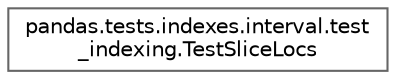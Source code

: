 digraph "Graphical Class Hierarchy"
{
 // LATEX_PDF_SIZE
  bgcolor="transparent";
  edge [fontname=Helvetica,fontsize=10,labelfontname=Helvetica,labelfontsize=10];
  node [fontname=Helvetica,fontsize=10,shape=box,height=0.2,width=0.4];
  rankdir="LR";
  Node0 [id="Node000000",label="pandas.tests.indexes.interval.test\l_indexing.TestSliceLocs",height=0.2,width=0.4,color="grey40", fillcolor="white", style="filled",URL="$d3/d9d/classpandas_1_1tests_1_1indexes_1_1interval_1_1test__indexing_1_1TestSliceLocs.html",tooltip=" "];
}
